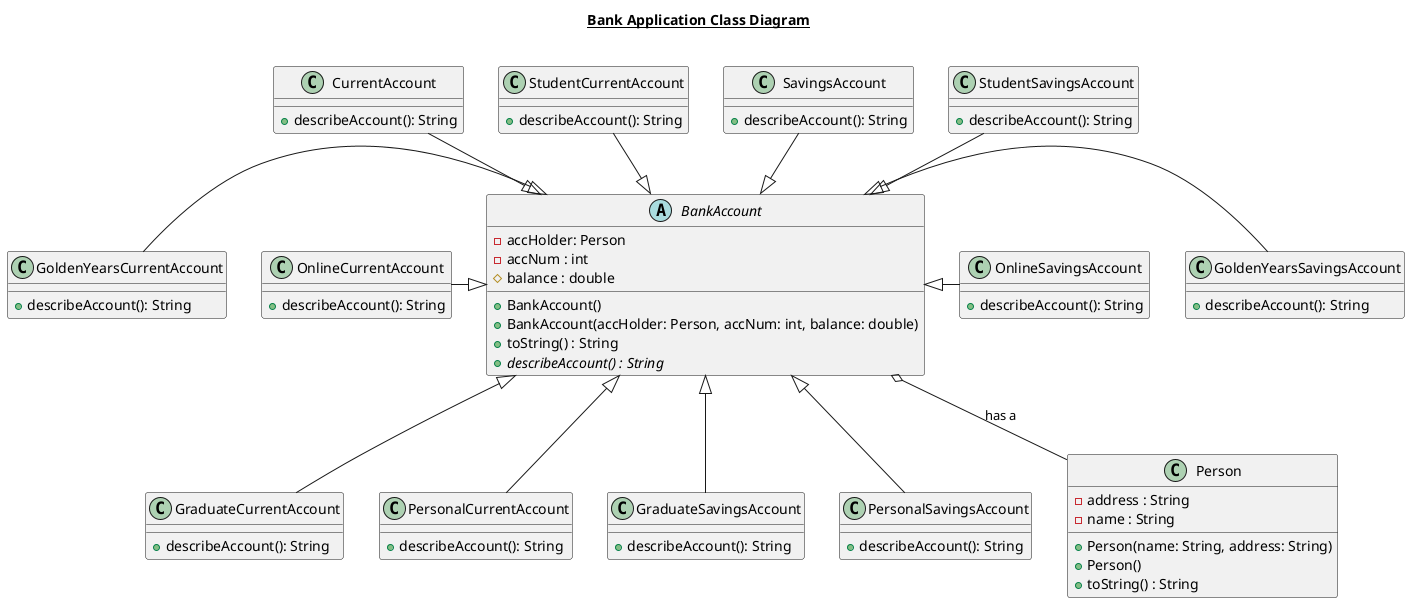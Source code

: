 @startuml

title __Bank Application Class Diagram__\n


abstract class BankAccount {
- accHolder: Person
    - accNum : int
    # balance : double
    + BankAccount()
    + BankAccount(accHolder: Person, accNum: int, balance: double)
    + toString() : String
    {abstract} + describeAccount() : String
    }

class CurrentAccount {
+ describeAccount(): String
}

class StudentCurrentAccount {
+ describeAccount(): String
}

class GoldenYearsCurrentAccount {
+ describeAccount(): String
}

class OnlineCurrentAccount {
+ describeAccount(): String
}

class GraduateCurrentAccount {
+ describeAccount(): String
}

class PersonalCurrentAccount {
+ describeAccount(): String
}

class SavingsAccount {
+ describeAccount(): String
}

class StudentSavingsAccount {
+ describeAccount(): String
}

class GoldenYearsSavingsAccount {
+ describeAccount(): String
}

class OnlineSavingsAccount {
+ describeAccount(): String
}

class GraduateSavingsAccount {
+ describeAccount(): String
}

class PersonalSavingsAccount {
+ describeAccount(): String
}

class Person {
    - address : String
    - name : String
    + Person(name: String, address: String)
    + Person()
    + toString() : String
}

BankAccount o-- Person : has a
CurrentAccount -down-|> BankAccount
StudentCurrentAccount -down-|> BankAccount
GoldenYearsCurrentAccount -right-|> BankAccount
OnlineCurrentAccount -right-|> BankAccount
PersonalCurrentAccount -up-|> BankAccount
GraduateCurrentAccount -up-|> BankAccount
SavingsAccount -down-|> BankAccount
StudentSavingsAccount -down-|> BankAccount
GoldenYearsSavingsAccount -left-|> BankAccount
OnlineSavingsAccount -left-|> BankAccount
PersonalSavingsAccount -up-|> BankAccount
GraduateSavingsAccount -up-|> BankAccount

@enduml
